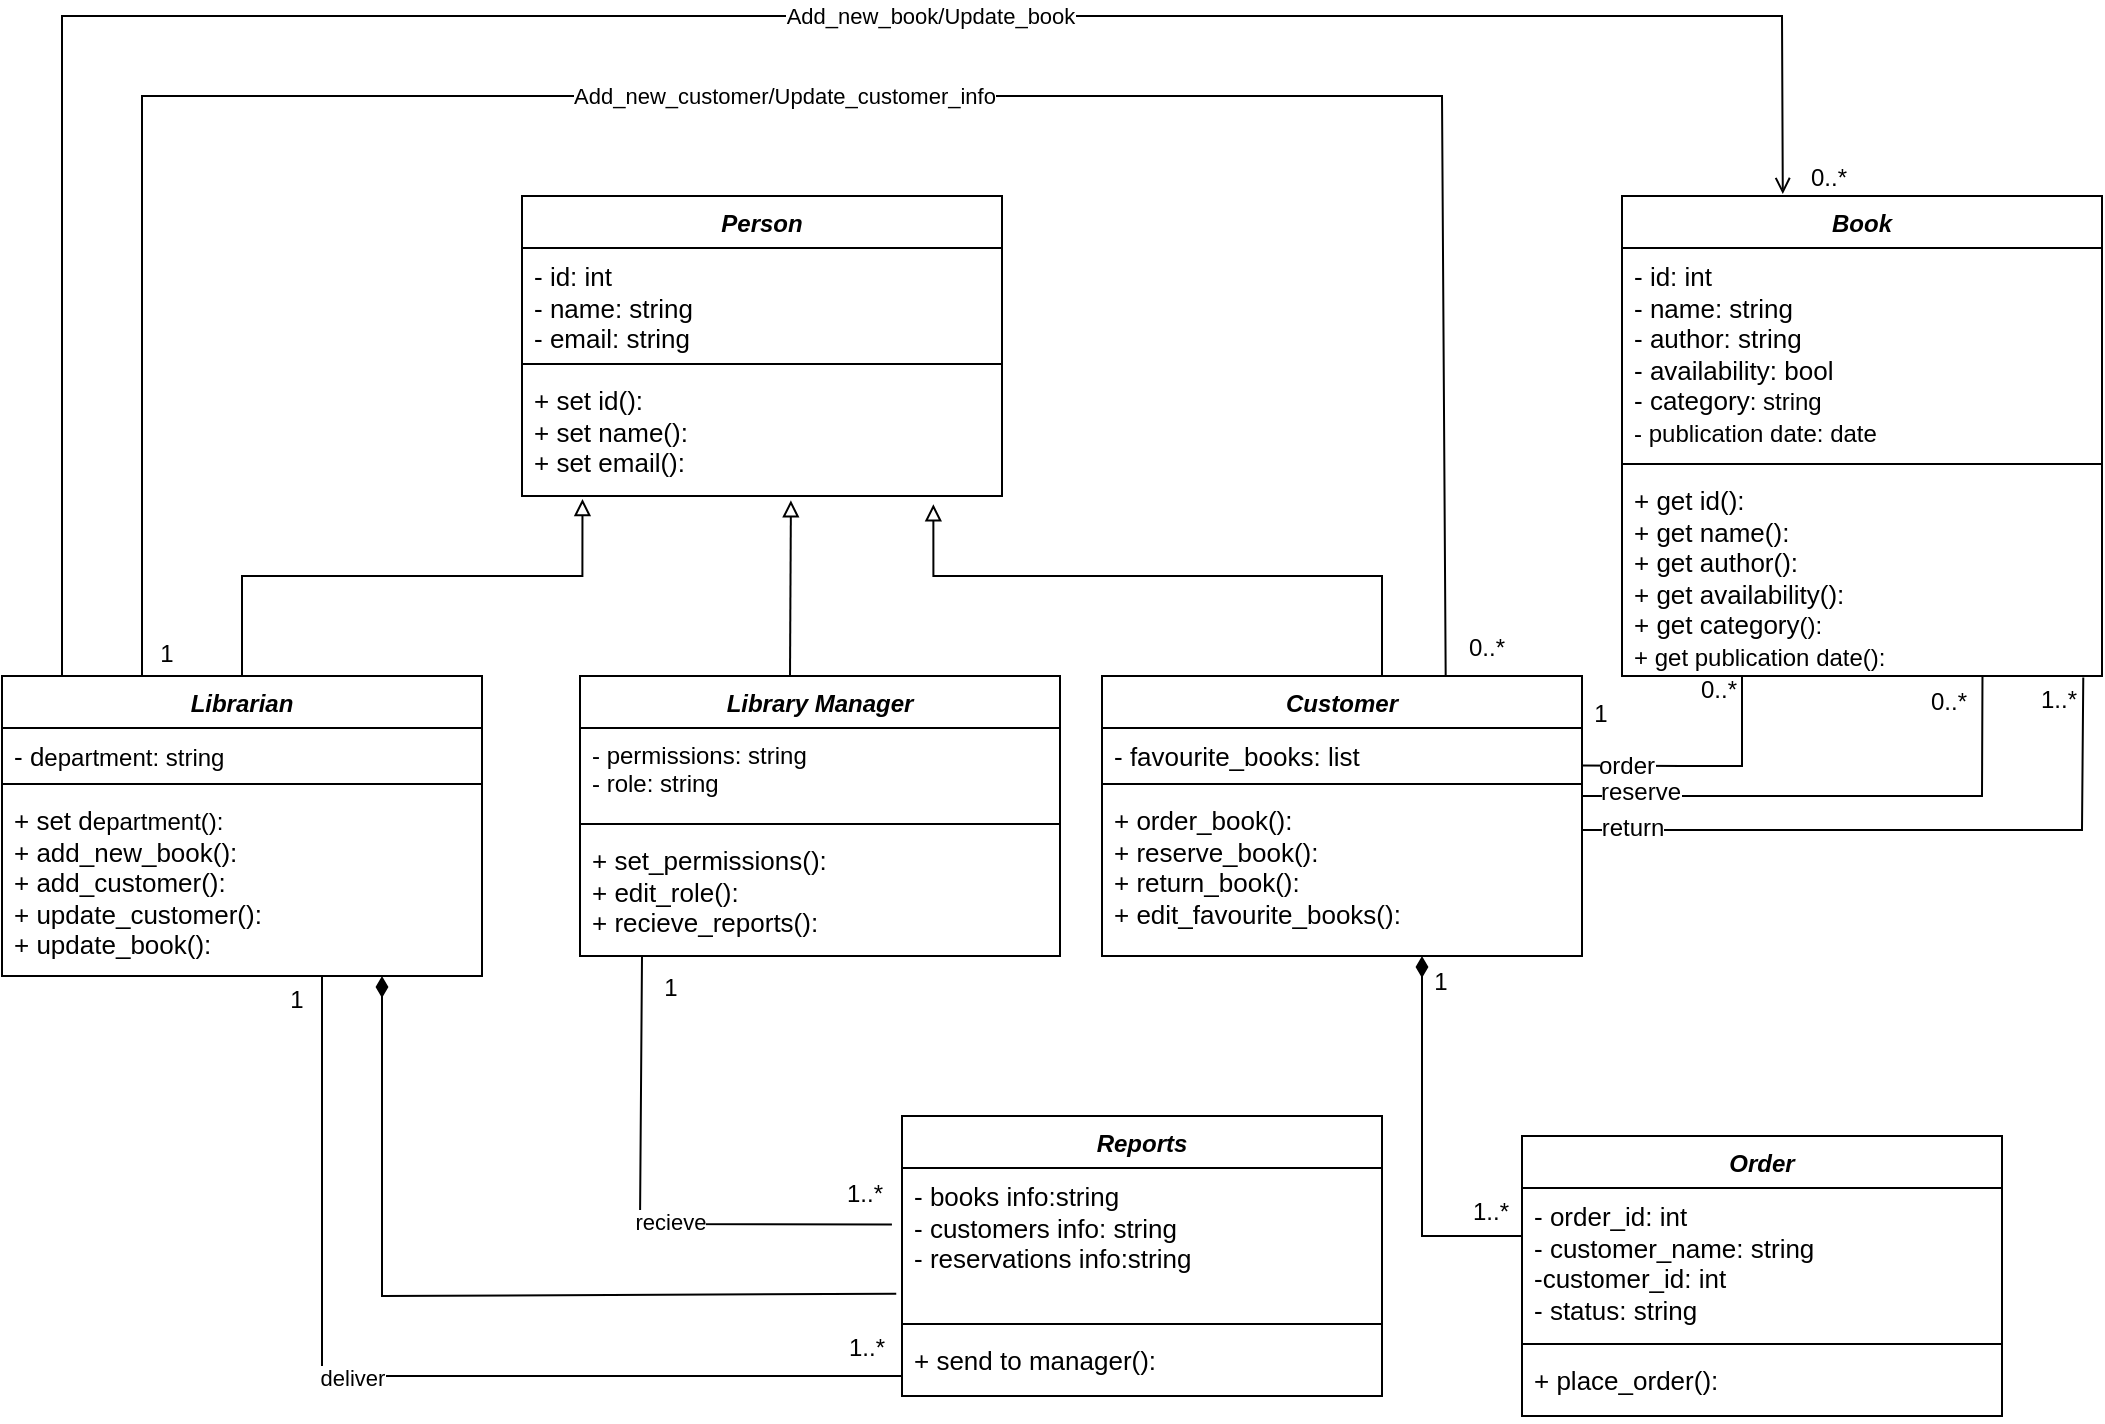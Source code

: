 <mxfile version="24.2.5" type="device">
  <diagram name="Page-1" id="64BdEkmv2L7eCBl4_PBW">
    <mxGraphModel dx="1050" dy="629" grid="1" gridSize="10" guides="1" tooltips="1" connect="1" arrows="1" fold="1" page="1" pageScale="1" pageWidth="1169" pageHeight="827" math="0" shadow="0">
      <root>
        <mxCell id="0" />
        <mxCell id="1" parent="0" />
        <mxCell id="aCbMJu1DOej3NSSiqK0G-1" value="&lt;i&gt;Person&lt;/i&gt;" style="swimlane;fontStyle=1;align=center;verticalAlign=top;childLayout=stackLayout;horizontal=1;startSize=26;horizontalStack=0;resizeParent=1;resizeParentMax=0;resizeLast=0;collapsible=1;marginBottom=0;whiteSpace=wrap;html=1;" parent="1" vertex="1">
          <mxGeometry x="290" y="130" width="240" height="150" as="geometry">
            <mxRectangle x="470" y="170" width="80" height="30" as="alternateBounds" />
          </mxGeometry>
        </mxCell>
        <mxCell id="aCbMJu1DOej3NSSiqK0G-2" value="&lt;font style=&quot;font-size: 13px;&quot;&gt;- id: int&lt;/font&gt;&lt;div style=&quot;font-size: 13px;&quot;&gt;&lt;font style=&quot;font-size: 13px;&quot;&gt;- name: string&lt;/font&gt;&lt;/div&gt;&lt;div style=&quot;font-size: 13px;&quot;&gt;&lt;font style=&quot;font-size: 13px;&quot;&gt;- email: string&lt;/font&gt;&lt;/div&gt;" style="text;strokeColor=none;fillColor=none;align=left;verticalAlign=top;spacingLeft=4;spacingRight=4;overflow=hidden;rotatable=0;points=[[0,0.5],[1,0.5]];portConstraint=eastwest;whiteSpace=wrap;html=1;" parent="aCbMJu1DOej3NSSiqK0G-1" vertex="1">
          <mxGeometry y="26" width="240" height="54" as="geometry" />
        </mxCell>
        <mxCell id="aCbMJu1DOej3NSSiqK0G-3" value="" style="line;strokeWidth=1;fillColor=none;align=left;verticalAlign=middle;spacingTop=-1;spacingLeft=3;spacingRight=3;rotatable=0;labelPosition=right;points=[];portConstraint=eastwest;strokeColor=inherit;" parent="aCbMJu1DOej3NSSiqK0G-1" vertex="1">
          <mxGeometry y="80" width="240" height="8" as="geometry" />
        </mxCell>
        <mxCell id="aCbMJu1DOej3NSSiqK0G-4" value="&lt;font style=&quot;font-size: 13px;&quot;&gt;+ set id():&amp;nbsp;&lt;/font&gt;&lt;div style=&quot;font-size: 13px;&quot;&gt;&lt;font style=&quot;font-size: 13px;&quot;&gt;+ set name():&lt;/font&gt;&lt;/div&gt;&lt;div style=&quot;font-size: 13px;&quot;&gt;&lt;font style=&quot;font-size: 13px;&quot;&gt;+ set email():&lt;/font&gt;&lt;/div&gt;" style="text;strokeColor=none;fillColor=none;align=left;verticalAlign=top;spacingLeft=4;spacingRight=4;overflow=hidden;rotatable=0;points=[[0,0.5],[1,0.5]];portConstraint=eastwest;whiteSpace=wrap;html=1;" parent="aCbMJu1DOej3NSSiqK0G-1" vertex="1">
          <mxGeometry y="88" width="240" height="62" as="geometry" />
        </mxCell>
        <mxCell id="aCbMJu1DOej3NSSiqK0G-13" value="&lt;i&gt;Librarian&lt;/i&gt;" style="swimlane;fontStyle=1;align=center;verticalAlign=top;childLayout=stackLayout;horizontal=1;startSize=26;horizontalStack=0;resizeParent=1;resizeParentMax=0;resizeLast=0;collapsible=1;marginBottom=0;whiteSpace=wrap;html=1;" parent="1" vertex="1">
          <mxGeometry x="30" y="370" width="240" height="150" as="geometry">
            <mxRectangle x="470" y="170" width="80" height="30" as="alternateBounds" />
          </mxGeometry>
        </mxCell>
        <mxCell id="aCbMJu1DOej3NSSiqK0G-14" value="&lt;span style=&quot;font-size: 13px;&quot;&gt;- d&lt;/span&gt;epartment: string&amp;nbsp;" style="text;strokeColor=none;fillColor=none;align=left;verticalAlign=top;spacingLeft=4;spacingRight=4;overflow=hidden;rotatable=0;points=[[0,0.5],[1,0.5]];portConstraint=eastwest;whiteSpace=wrap;html=1;" parent="aCbMJu1DOej3NSSiqK0G-13" vertex="1">
          <mxGeometry y="26" width="240" height="24" as="geometry" />
        </mxCell>
        <mxCell id="aCbMJu1DOej3NSSiqK0G-15" value="" style="line;strokeWidth=1;fillColor=none;align=left;verticalAlign=middle;spacingTop=-1;spacingLeft=3;spacingRight=3;rotatable=0;labelPosition=right;points=[];portConstraint=eastwest;strokeColor=inherit;" parent="aCbMJu1DOej3NSSiqK0G-13" vertex="1">
          <mxGeometry y="50" width="240" height="8" as="geometry" />
        </mxCell>
        <mxCell id="aCbMJu1DOej3NSSiqK0G-16" value="&lt;span style=&quot;font-size: 13px;&quot;&gt;+ set&amp;nbsp;&lt;/span&gt;&lt;span style=&quot;font-size: 13px;&quot;&gt;d&lt;/span&gt;epartment():&lt;span style=&quot;font-size: 13px;&quot;&gt;&amp;nbsp;&lt;/span&gt;&lt;div&gt;&lt;span style=&quot;font-size: 13px;&quot;&gt;+ add_new_book():&lt;/span&gt;&lt;/div&gt;&lt;div&gt;&lt;span style=&quot;font-size: 13px;&quot;&gt;+ add_customer():&lt;/span&gt;&lt;/div&gt;&lt;div&gt;&lt;span style=&quot;font-size: 13px;&quot;&gt;+ update_customer():&lt;/span&gt;&lt;/div&gt;&lt;div&gt;&lt;span style=&quot;font-size: 13px;&quot;&gt;+ update_book():&lt;/span&gt;&lt;/div&gt;&lt;div&gt;&lt;br&gt;&lt;/div&gt;" style="text;strokeColor=none;fillColor=none;align=left;verticalAlign=top;spacingLeft=4;spacingRight=4;overflow=hidden;rotatable=0;points=[[0,0.5],[1,0.5]];portConstraint=eastwest;whiteSpace=wrap;html=1;" parent="aCbMJu1DOej3NSSiqK0G-13" vertex="1">
          <mxGeometry y="58" width="240" height="92" as="geometry" />
        </mxCell>
        <mxCell id="aCbMJu1DOej3NSSiqK0G-17" value="&lt;i&gt;Library Manager&lt;/i&gt;" style="swimlane;fontStyle=1;align=center;verticalAlign=top;childLayout=stackLayout;horizontal=1;startSize=26;horizontalStack=0;resizeParent=1;resizeParentMax=0;resizeLast=0;collapsible=1;marginBottom=0;whiteSpace=wrap;html=1;" parent="1" vertex="1">
          <mxGeometry x="319" y="370" width="240" height="140" as="geometry">
            <mxRectangle x="470" y="170" width="80" height="30" as="alternateBounds" />
          </mxGeometry>
        </mxCell>
        <mxCell id="aCbMJu1DOej3NSSiqK0G-18" value="- permissions: string&lt;div&gt;- role: string&lt;/div&gt;" style="text;strokeColor=none;fillColor=none;align=left;verticalAlign=top;spacingLeft=4;spacingRight=4;overflow=hidden;rotatable=0;points=[[0,0.5],[1,0.5]];portConstraint=eastwest;whiteSpace=wrap;html=1;" parent="aCbMJu1DOej3NSSiqK0G-17" vertex="1">
          <mxGeometry y="26" width="240" height="44" as="geometry" />
        </mxCell>
        <mxCell id="aCbMJu1DOej3NSSiqK0G-19" value="" style="line;strokeWidth=1;fillColor=none;align=left;verticalAlign=middle;spacingTop=-1;spacingLeft=3;spacingRight=3;rotatable=0;labelPosition=right;points=[];portConstraint=eastwest;strokeColor=inherit;" parent="aCbMJu1DOej3NSSiqK0G-17" vertex="1">
          <mxGeometry y="70" width="240" height="8" as="geometry" />
        </mxCell>
        <mxCell id="aCbMJu1DOej3NSSiqK0G-20" value="&lt;span style=&quot;font-size: 13px;&quot;&gt;+ set_permissions():&lt;/span&gt;&lt;div&gt;&lt;span style=&quot;font-size: 13px;&quot;&gt;+ edit_role():&lt;/span&gt;&lt;/div&gt;&lt;div&gt;&lt;span style=&quot;font-size: 13px;&quot;&gt;+ recieve_reports():&lt;/span&gt;&lt;/div&gt;" style="text;strokeColor=none;fillColor=none;align=left;verticalAlign=top;spacingLeft=4;spacingRight=4;overflow=hidden;rotatable=0;points=[[0,0.5],[1,0.5]];portConstraint=eastwest;whiteSpace=wrap;html=1;" parent="aCbMJu1DOej3NSSiqK0G-17" vertex="1">
          <mxGeometry y="78" width="240" height="62" as="geometry" />
        </mxCell>
        <mxCell id="aCbMJu1DOej3NSSiqK0G-35" value="" style="endArrow=block;html=1;rounded=0;jumpSize=6;endFill=0;entryX=0.621;entryY=1.035;entryDx=0;entryDy=0;entryPerimeter=0;strokeWidth=1;" parent="1" edge="1">
          <mxGeometry width="50" height="50" relative="1" as="geometry">
            <mxPoint x="424.0" y="370" as="sourcePoint" />
            <mxPoint x="424.46" y="282.17" as="targetPoint" />
          </mxGeometry>
        </mxCell>
        <mxCell id="aCbMJu1DOej3NSSiqK0G-38" style="edgeStyle=orthogonalEdgeStyle;rounded=0;orthogonalLoop=1;jettySize=auto;html=1;entryX=0.126;entryY=1.024;entryDx=0;entryDy=0;entryPerimeter=0;endArrow=block;endFill=0;" parent="1" source="aCbMJu1DOej3NSSiqK0G-13" target="aCbMJu1DOej3NSSiqK0G-4" edge="1">
          <mxGeometry relative="1" as="geometry">
            <Array as="points">
              <mxPoint x="150" y="320" />
              <mxPoint x="320" y="320" />
            </Array>
          </mxGeometry>
        </mxCell>
        <mxCell id="aCbMJu1DOej3NSSiqK0G-39" style="edgeStyle=orthogonalEdgeStyle;rounded=0;orthogonalLoop=1;jettySize=auto;html=1;entryX=0.857;entryY=1.067;entryDx=0;entryDy=0;entryPerimeter=0;endArrow=block;endFill=0;" parent="1" target="aCbMJu1DOej3NSSiqK0G-4" edge="1">
          <mxGeometry relative="1" as="geometry">
            <mxPoint x="720" y="370" as="sourcePoint" />
            <Array as="points">
              <mxPoint x="720" y="320" />
              <mxPoint x="496" y="320" />
            </Array>
          </mxGeometry>
        </mxCell>
        <mxCell id="aCbMJu1DOej3NSSiqK0G-41" value="&lt;i&gt;Customer&lt;/i&gt;" style="swimlane;fontStyle=1;align=center;verticalAlign=top;childLayout=stackLayout;horizontal=1;startSize=26;horizontalStack=0;resizeParent=1;resizeParentMax=0;resizeLast=0;collapsible=1;marginBottom=0;whiteSpace=wrap;html=1;" parent="1" vertex="1">
          <mxGeometry x="580" y="370" width="240" height="140" as="geometry">
            <mxRectangle x="470" y="170" width="80" height="30" as="alternateBounds" />
          </mxGeometry>
        </mxCell>
        <mxCell id="aCbMJu1DOej3NSSiqK0G-42" value="&lt;span style=&quot;font-size: 13px;&quot;&gt;- favourite_books: list&lt;/span&gt;" style="text;strokeColor=none;fillColor=none;align=left;verticalAlign=top;spacingLeft=4;spacingRight=4;overflow=hidden;rotatable=0;points=[[0,0.5],[1,0.5]];portConstraint=eastwest;whiteSpace=wrap;html=1;" parent="aCbMJu1DOej3NSSiqK0G-41" vertex="1">
          <mxGeometry y="26" width="240" height="24" as="geometry" />
        </mxCell>
        <mxCell id="aCbMJu1DOej3NSSiqK0G-43" value="" style="line;strokeWidth=1;fillColor=none;align=left;verticalAlign=middle;spacingTop=-1;spacingLeft=3;spacingRight=3;rotatable=0;labelPosition=right;points=[];portConstraint=eastwest;strokeColor=inherit;" parent="aCbMJu1DOej3NSSiqK0G-41" vertex="1">
          <mxGeometry y="50" width="240" height="8" as="geometry" />
        </mxCell>
        <mxCell id="aCbMJu1DOej3NSSiqK0G-44" value="&lt;span style=&quot;font-size: 13px;&quot;&gt;+ order_book():&lt;/span&gt;&lt;div&gt;&lt;span style=&quot;font-size: 13px;&quot;&gt;+ reserve_book():&lt;/span&gt;&lt;/div&gt;&lt;div&gt;&lt;span style=&quot;font-size: 13px;&quot;&gt;+ return_book():&lt;/span&gt;&lt;/div&gt;&lt;div&gt;&lt;span style=&quot;font-size: 13px;&quot;&gt;+ edit_favourite_books():&lt;/span&gt;&lt;/div&gt;" style="text;strokeColor=none;fillColor=none;align=left;verticalAlign=top;spacingLeft=4;spacingRight=4;overflow=hidden;rotatable=0;points=[[0,0.5],[1,0.5]];portConstraint=eastwest;whiteSpace=wrap;html=1;" parent="aCbMJu1DOej3NSSiqK0G-41" vertex="1">
          <mxGeometry y="58" width="240" height="82" as="geometry" />
        </mxCell>
        <mxCell id="aCbMJu1DOej3NSSiqK0G-45" value="&lt;i&gt;Book&lt;/i&gt;" style="swimlane;fontStyle=1;align=center;verticalAlign=top;childLayout=stackLayout;horizontal=1;startSize=26;horizontalStack=0;resizeParent=1;resizeParentMax=0;resizeLast=0;collapsible=1;marginBottom=0;whiteSpace=wrap;html=1;" parent="1" vertex="1">
          <mxGeometry x="840" y="130" width="240" height="240" as="geometry">
            <mxRectangle x="470" y="170" width="80" height="30" as="alternateBounds" />
          </mxGeometry>
        </mxCell>
        <mxCell id="aCbMJu1DOej3NSSiqK0G-46" value="&lt;font style=&quot;font-size: 13px;&quot;&gt;- id: int&lt;/font&gt;&lt;div style=&quot;font-size: 13px;&quot;&gt;&lt;font style=&quot;font-size: 13px;&quot;&gt;- name: string&lt;/font&gt;&lt;/div&gt;&lt;div style=&quot;font-size: 13px;&quot;&gt;&lt;font style=&quot;font-size: 13px;&quot;&gt;- author: string&lt;/font&gt;&lt;/div&gt;&lt;div style=&quot;font-size: 13px;&quot;&gt;&lt;font style=&quot;font-size: 13px;&quot;&gt;- availability: bool&lt;/font&gt;&lt;/div&gt;&lt;div style=&quot;font-size: 13px;&quot;&gt;&lt;span style=&quot;background-color: initial;&quot;&gt;- c&lt;/span&gt;ategory&lt;span style=&quot;background-color: initial; font-size: 12px;&quot;&gt;: string&amp;nbsp;&lt;/span&gt;&lt;/div&gt;&lt;div style=&quot;font-size: 13px;&quot;&gt;&lt;span style=&quot;background-color: initial; font-size: 12px;&quot;&gt;- p&lt;/span&gt;&lt;span style=&quot;background-color: initial; font-size: 12px;&quot;&gt;ublication date: date&lt;/span&gt;&lt;/div&gt;" style="text;strokeColor=none;fillColor=none;align=left;verticalAlign=top;spacingLeft=4;spacingRight=4;overflow=hidden;rotatable=0;points=[[0,0.5],[1,0.5]];portConstraint=eastwest;whiteSpace=wrap;html=1;" parent="aCbMJu1DOej3NSSiqK0G-45" vertex="1">
          <mxGeometry y="26" width="240" height="104" as="geometry" />
        </mxCell>
        <mxCell id="aCbMJu1DOej3NSSiqK0G-47" value="" style="line;strokeWidth=1;fillColor=none;align=left;verticalAlign=middle;spacingTop=-1;spacingLeft=3;spacingRight=3;rotatable=0;labelPosition=right;points=[];portConstraint=eastwest;strokeColor=inherit;" parent="aCbMJu1DOej3NSSiqK0G-45" vertex="1">
          <mxGeometry y="130" width="240" height="8" as="geometry" />
        </mxCell>
        <mxCell id="aCbMJu1DOej3NSSiqK0G-48" value="&lt;font style=&quot;font-size: 13px;&quot;&gt;+ get id():&amp;nbsp;&lt;/font&gt;&lt;div style=&quot;font-size: 13px;&quot;&gt;&lt;font style=&quot;font-size: 13px;&quot;&gt;+ get name():&lt;/font&gt;&lt;/div&gt;&lt;div style=&quot;font-size: 13px;&quot;&gt;&lt;font style=&quot;font-size: 13px;&quot;&gt;+ get author():&lt;/font&gt;&lt;/div&gt;&lt;div style=&quot;font-size: 13px;&quot;&gt;&lt;font style=&quot;font-size: 13px;&quot;&gt;+ get&amp;nbsp;&lt;/font&gt;&lt;span style=&quot;background-color: initial;&quot;&gt;availability():&lt;/span&gt;&lt;/div&gt;&lt;div style=&quot;font-size: 13px;&quot;&gt;&lt;span style=&quot;background-color: initial;&quot;&gt;+ get c&lt;/span&gt;ategory&lt;span style=&quot;background-color: initial; font-size: 12px;&quot;&gt;():&lt;/span&gt;&lt;/div&gt;&lt;div style=&quot;font-size: 13px;&quot;&gt;&lt;span style=&quot;background-color: initial; font-size: 12px;&quot;&gt;+ get p&lt;/span&gt;&lt;span style=&quot;background-color: initial; font-size: 12px;&quot;&gt;ublication date():&lt;/span&gt;&lt;/div&gt;" style="text;strokeColor=none;fillColor=none;align=left;verticalAlign=top;spacingLeft=4;spacingRight=4;overflow=hidden;rotatable=0;points=[[0,0.5],[1,0.5]];portConstraint=eastwest;whiteSpace=wrap;html=1;" parent="aCbMJu1DOej3NSSiqK0G-45" vertex="1">
          <mxGeometry y="138" width="240" height="102" as="geometry" />
        </mxCell>
        <mxCell id="aCbMJu1DOej3NSSiqK0G-49" value="&lt;i&gt;Order&lt;/i&gt;" style="swimlane;fontStyle=1;align=center;verticalAlign=top;childLayout=stackLayout;horizontal=1;startSize=26;horizontalStack=0;resizeParent=1;resizeParentMax=0;resizeLast=0;collapsible=1;marginBottom=0;whiteSpace=wrap;html=1;" parent="1" vertex="1">
          <mxGeometry x="790" y="600" width="240" height="140" as="geometry">
            <mxRectangle x="470" y="170" width="80" height="30" as="alternateBounds" />
          </mxGeometry>
        </mxCell>
        <mxCell id="aCbMJu1DOej3NSSiqK0G-50" value="&lt;span style=&quot;font-size: 13px;&quot;&gt;- order_id: int&lt;/span&gt;&lt;div&gt;&lt;span style=&quot;font-size: 13px;&quot;&gt;- customer_name: string&lt;/span&gt;&lt;/div&gt;&lt;div&gt;&lt;span style=&quot;font-size: 13px;&quot;&gt;-customer_id: int&lt;/span&gt;&lt;/div&gt;&lt;div&gt;&lt;span style=&quot;font-size: 13px;&quot;&gt;- status: string&amp;nbsp;&lt;/span&gt;&lt;/div&gt;" style="text;strokeColor=none;fillColor=none;align=left;verticalAlign=top;spacingLeft=4;spacingRight=4;overflow=hidden;rotatable=0;points=[[0,0.5],[1,0.5]];portConstraint=eastwest;whiteSpace=wrap;html=1;" parent="aCbMJu1DOej3NSSiqK0G-49" vertex="1">
          <mxGeometry y="26" width="240" height="74" as="geometry" />
        </mxCell>
        <mxCell id="aCbMJu1DOej3NSSiqK0G-51" value="" style="line;strokeWidth=1;fillColor=none;align=left;verticalAlign=middle;spacingTop=-1;spacingLeft=3;spacingRight=3;rotatable=0;labelPosition=right;points=[];portConstraint=eastwest;strokeColor=inherit;" parent="aCbMJu1DOej3NSSiqK0G-49" vertex="1">
          <mxGeometry y="100" width="240" height="8" as="geometry" />
        </mxCell>
        <mxCell id="aCbMJu1DOej3NSSiqK0G-52" value="&lt;span style=&quot;font-size: 13px;&quot;&gt;+ place_order():&lt;/span&gt;" style="text;strokeColor=none;fillColor=none;align=left;verticalAlign=top;spacingLeft=4;spacingRight=4;overflow=hidden;rotatable=0;points=[[0,0.5],[1,0.5]];portConstraint=eastwest;whiteSpace=wrap;html=1;" parent="aCbMJu1DOej3NSSiqK0G-49" vertex="1">
          <mxGeometry y="108" width="240" height="32" as="geometry" />
        </mxCell>
        <mxCell id="aCbMJu1DOej3NSSiqK0G-57" value="" style="endArrow=diamondThin;startArrow=none;endFill=1;startFill=0;endSize=8;html=1;labelBackgroundColor=none;rounded=0;" parent="1" edge="1">
          <mxGeometry width="160" relative="1" as="geometry">
            <mxPoint x="790" y="650" as="sourcePoint" />
            <mxPoint x="740" y="510" as="targetPoint" />
            <Array as="points">
              <mxPoint x="740" y="650" />
            </Array>
          </mxGeometry>
        </mxCell>
        <mxCell id="aCbMJu1DOej3NSSiqK0G-66" value="" style="endArrow=none;html=1;rounded=0;entryX=0.961;entryY=1.037;entryDx=0;entryDy=0;entryPerimeter=0;" parent="1" edge="1">
          <mxGeometry width="50" height="50" relative="1" as="geometry">
            <mxPoint x="820" y="447" as="sourcePoint" />
            <mxPoint x="1070.64" y="370.774" as="targetPoint" />
            <Array as="points">
              <mxPoint x="860" y="447" />
              <mxPoint x="970" y="447" />
              <mxPoint x="1030" y="447" />
              <mxPoint x="1060" y="447" />
              <mxPoint x="1070" y="447" />
            </Array>
          </mxGeometry>
        </mxCell>
        <mxCell id="aCbMJu1DOej3NSSiqK0G-74" value="return" style="edgeLabel;html=1;align=center;verticalAlign=middle;resizable=0;points=[];fontSize=12;" parent="aCbMJu1DOej3NSSiqK0G-66" vertex="1" connectable="0">
          <mxGeometry x="-0.875" relative="1" as="geometry">
            <mxPoint x="4" y="-1" as="offset" />
          </mxGeometry>
        </mxCell>
        <mxCell id="aCbMJu1DOej3NSSiqK0G-68" value="" style="endArrow=none;html=1;rounded=0;entryX=0.751;entryY=1.004;entryDx=0;entryDy=0;entryPerimeter=0;" parent="1" target="aCbMJu1DOej3NSSiqK0G-48" edge="1">
          <mxGeometry width="50" height="50" relative="1" as="geometry">
            <mxPoint x="820" y="430" as="sourcePoint" />
            <mxPoint x="900" y="430" as="targetPoint" />
            <Array as="points">
              <mxPoint x="920" y="430" />
              <mxPoint x="980" y="430" />
              <mxPoint x="1010" y="430" />
              <mxPoint x="1020" y="430" />
            </Array>
          </mxGeometry>
        </mxCell>
        <mxCell id="aCbMJu1DOej3NSSiqK0G-73" value="reserve" style="edgeLabel;html=1;align=center;verticalAlign=middle;resizable=0;points=[];fontSize=12;" parent="aCbMJu1DOej3NSSiqK0G-68" vertex="1" connectable="0">
          <mxGeometry x="-0.862" y="-1" relative="1" as="geometry">
            <mxPoint x="11" y="-3" as="offset" />
          </mxGeometry>
        </mxCell>
        <mxCell id="aCbMJu1DOej3NSSiqK0G-69" value="" style="endArrow=none;html=1;rounded=0;" parent="1" edge="1">
          <mxGeometry width="50" height="50" relative="1" as="geometry">
            <mxPoint x="820" y="414.7" as="sourcePoint" />
            <mxPoint x="900" y="370" as="targetPoint" />
            <Array as="points">
              <mxPoint x="870" y="415" />
              <mxPoint x="900" y="415" />
            </Array>
          </mxGeometry>
        </mxCell>
        <mxCell id="aCbMJu1DOej3NSSiqK0G-70" value="order" style="edgeLabel;html=1;align=center;verticalAlign=middle;resizable=0;points=[];fontSize=12;" parent="aCbMJu1DOej3NSSiqK0G-69" vertex="1" connectable="0">
          <mxGeometry x="-0.917" y="3" relative="1" as="geometry">
            <mxPoint x="17" y="3" as="offset" />
          </mxGeometry>
        </mxCell>
        <mxCell id="aCbMJu1DOej3NSSiqK0G-75" value="" style="endArrow=none;html=1;rounded=0;entryX=-0.021;entryY=0.381;entryDx=0;entryDy=0;entryPerimeter=0;" parent="1" target="eSUS-dn6l8ipVDEC-dCX-3" edge="1">
          <mxGeometry width="50" height="50" relative="1" as="geometry">
            <mxPoint x="350" y="510" as="sourcePoint" />
            <mxPoint x="440" y="630" as="targetPoint" />
            <Array as="points">
              <mxPoint x="349" y="644" />
            </Array>
          </mxGeometry>
        </mxCell>
        <mxCell id="aCbMJu1DOej3NSSiqK0G-76" value="recieve" style="edgeLabel;html=1;align=center;verticalAlign=middle;resizable=0;points=[];container=0;" parent="aCbMJu1DOej3NSSiqK0G-75" vertex="1" connectable="0">
          <mxGeometry x="-0.051" relative="1" as="geometry">
            <mxPoint x="15" y="9" as="offset" />
          </mxGeometry>
        </mxCell>
        <mxCell id="eSUS-dn6l8ipVDEC-dCX-2" value="&lt;i&gt;Reports&lt;/i&gt;" style="swimlane;fontStyle=1;align=center;verticalAlign=top;childLayout=stackLayout;horizontal=1;startSize=26;horizontalStack=0;resizeParent=1;resizeParentMax=0;resizeLast=0;collapsible=1;marginBottom=0;whiteSpace=wrap;html=1;" parent="1" vertex="1">
          <mxGeometry x="480" y="590" width="240" height="140" as="geometry">
            <mxRectangle x="470" y="170" width="80" height="30" as="alternateBounds" />
          </mxGeometry>
        </mxCell>
        <mxCell id="eSUS-dn6l8ipVDEC-dCX-3" value="&lt;span style=&quot;font-size: 13px;&quot;&gt;- books info:string&lt;/span&gt;&lt;div&gt;&lt;span style=&quot;font-size: 13px;&quot;&gt;- customers info: string&amp;nbsp;&lt;/span&gt;&lt;/div&gt;&lt;div&gt;&lt;span style=&quot;font-size: 13px;&quot;&gt;- reservations info:string&amp;nbsp;&lt;/span&gt;&lt;/div&gt;" style="text;strokeColor=none;fillColor=none;align=left;verticalAlign=top;spacingLeft=4;spacingRight=4;overflow=hidden;rotatable=0;points=[[0,0.5],[1,0.5]];portConstraint=eastwest;whiteSpace=wrap;html=1;" parent="eSUS-dn6l8ipVDEC-dCX-2" vertex="1">
          <mxGeometry y="26" width="240" height="74" as="geometry" />
        </mxCell>
        <mxCell id="eSUS-dn6l8ipVDEC-dCX-4" value="" style="line;strokeWidth=1;fillColor=none;align=left;verticalAlign=middle;spacingTop=-1;spacingLeft=3;spacingRight=3;rotatable=0;labelPosition=right;points=[];portConstraint=eastwest;strokeColor=inherit;" parent="eSUS-dn6l8ipVDEC-dCX-2" vertex="1">
          <mxGeometry y="100" width="240" height="8" as="geometry" />
        </mxCell>
        <mxCell id="eSUS-dn6l8ipVDEC-dCX-5" value="&lt;span style=&quot;font-size: 13px;&quot;&gt;+ send to manager():&lt;/span&gt;" style="text;strokeColor=none;fillColor=none;align=left;verticalAlign=top;spacingLeft=4;spacingRight=4;overflow=hidden;rotatable=0;points=[[0,0.5],[1,0.5]];portConstraint=eastwest;whiteSpace=wrap;html=1;" parent="eSUS-dn6l8ipVDEC-dCX-2" vertex="1">
          <mxGeometry y="108" width="240" height="32" as="geometry" />
        </mxCell>
        <mxCell id="eSUS-dn6l8ipVDEC-dCX-8" value="" style="endArrow=none;html=1;rounded=0;" parent="1" edge="1">
          <mxGeometry width="50" height="50" relative="1" as="geometry">
            <mxPoint x="190" y="520" as="sourcePoint" />
            <mxPoint x="480" y="720" as="targetPoint" />
            <Array as="points">
              <mxPoint x="190" y="720" />
              <mxPoint x="340" y="720" />
            </Array>
          </mxGeometry>
        </mxCell>
        <mxCell id="eSUS-dn6l8ipVDEC-dCX-9" value="deliver" style="edgeLabel;html=1;align=center;verticalAlign=middle;resizable=0;points=[];" parent="eSUS-dn6l8ipVDEC-dCX-8" vertex="1" connectable="0">
          <mxGeometry x="-0.149" y="1" relative="1" as="geometry">
            <mxPoint x="6" y="2" as="offset" />
          </mxGeometry>
        </mxCell>
        <mxCell id="eSUS-dn6l8ipVDEC-dCX-11" value="" style="endArrow=diamondThin;startArrow=none;endFill=1;startFill=0;endSize=8;html=1;labelBackgroundColor=none;rounded=0;exitX=-0.012;exitY=0.849;exitDx=0;exitDy=0;exitPerimeter=0;" parent="1" source="eSUS-dn6l8ipVDEC-dCX-3" edge="1">
          <mxGeometry width="160" relative="1" as="geometry">
            <mxPoint x="460" y="660" as="sourcePoint" />
            <mxPoint x="220" y="520" as="targetPoint" />
            <Array as="points">
              <mxPoint x="220" y="680" />
            </Array>
          </mxGeometry>
        </mxCell>
        <mxCell id="eSUS-dn6l8ipVDEC-dCX-12" value="" style="endArrow=open;html=1;rounded=0;entryX=0.335;entryY=-0.004;entryDx=0;entryDy=0;entryPerimeter=0;endFill=0;" parent="1" target="aCbMJu1DOej3NSSiqK0G-45" edge="1">
          <mxGeometry width="50" height="50" relative="1" as="geometry">
            <mxPoint x="60" y="370" as="sourcePoint" />
            <mxPoint x="920" y="120" as="targetPoint" />
            <Array as="points">
              <mxPoint x="60" y="40" />
              <mxPoint x="340" y="40" />
              <mxPoint x="580" y="40" />
              <mxPoint x="750" y="40" />
              <mxPoint x="840" y="40" />
              <mxPoint x="920" y="40" />
            </Array>
          </mxGeometry>
        </mxCell>
        <mxCell id="eSUS-dn6l8ipVDEC-dCX-13" value="Add_new_book/Update_book" style="edgeLabel;html=1;align=center;verticalAlign=middle;resizable=0;points=[];" parent="eSUS-dn6l8ipVDEC-dCX-12" vertex="1" connectable="0">
          <mxGeometry x="0.195" y="-3" relative="1" as="geometry">
            <mxPoint y="-3" as="offset" />
          </mxGeometry>
        </mxCell>
        <mxCell id="eSUS-dn6l8ipVDEC-dCX-14" value="" style="endArrow=none;html=1;rounded=0;entryX=0.716;entryY=-0.001;entryDx=0;entryDy=0;entryPerimeter=0;" parent="1" target="aCbMJu1DOej3NSSiqK0G-41" edge="1">
          <mxGeometry width="50" height="50" relative="1" as="geometry">
            <mxPoint x="100" y="370" as="sourcePoint" />
            <mxPoint x="760" y="360" as="targetPoint" />
            <Array as="points">
              <mxPoint x="100" y="80" />
              <mxPoint x="590" y="80" />
              <mxPoint x="750" y="80" />
            </Array>
          </mxGeometry>
        </mxCell>
        <mxCell id="eSUS-dn6l8ipVDEC-dCX-15" value="Add_new_customer/Update_customer_info" style="edgeLabel;html=1;align=center;verticalAlign=middle;resizable=0;points=[];" parent="eSUS-dn6l8ipVDEC-dCX-14" vertex="1" connectable="0">
          <mxGeometry x="0.019" y="-4" relative="1" as="geometry">
            <mxPoint x="-16" y="-4" as="offset" />
          </mxGeometry>
        </mxCell>
        <mxCell id="eSUS-dn6l8ipVDEC-dCX-18" value="1" style="text;html=1;align=center;verticalAlign=middle;resizable=0;points=[];autosize=1;strokeColor=none;fillColor=none;" parent="1" vertex="1">
          <mxGeometry x="734" y="508" width="30" height="30" as="geometry" />
        </mxCell>
        <mxCell id="eSUS-dn6l8ipVDEC-dCX-19" value="1..*" style="text;html=1;align=center;verticalAlign=middle;resizable=0;points=[];autosize=1;strokeColor=none;fillColor=none;" parent="1" vertex="1">
          <mxGeometry x="754" y="623" width="40" height="30" as="geometry" />
        </mxCell>
        <mxCell id="eSUS-dn6l8ipVDEC-dCX-20" value="1..*" style="text;html=1;align=center;verticalAlign=middle;resizable=0;points=[];autosize=1;strokeColor=none;fillColor=none;" parent="1" vertex="1">
          <mxGeometry x="441" y="614" width="40" height="30" as="geometry" />
        </mxCell>
        <mxCell id="eSUS-dn6l8ipVDEC-dCX-21" value="1" style="text;html=1;align=center;verticalAlign=middle;resizable=0;points=[];autosize=1;strokeColor=none;fillColor=none;" parent="1" vertex="1">
          <mxGeometry x="349" y="511" width="30" height="30" as="geometry" />
        </mxCell>
        <mxCell id="eSUS-dn6l8ipVDEC-dCX-22" value="1" style="text;html=1;align=center;verticalAlign=middle;resizable=0;points=[];autosize=1;strokeColor=none;fillColor=none;" parent="1" vertex="1">
          <mxGeometry x="814" y="374" width="30" height="30" as="geometry" />
        </mxCell>
        <mxCell id="eSUS-dn6l8ipVDEC-dCX-25" value="0..*" style="text;html=1;align=center;verticalAlign=middle;resizable=0;points=[];autosize=1;strokeColor=none;fillColor=none;" parent="1" vertex="1">
          <mxGeometry x="868" y="362" width="40" height="30" as="geometry" />
        </mxCell>
        <mxCell id="eSUS-dn6l8ipVDEC-dCX-26" value="0..*" style="text;html=1;align=center;verticalAlign=middle;resizable=0;points=[];autosize=1;strokeColor=none;fillColor=none;" parent="1" vertex="1">
          <mxGeometry x="983" y="368" width="40" height="30" as="geometry" />
        </mxCell>
        <mxCell id="eSUS-dn6l8ipVDEC-dCX-27" value="1..*" style="text;html=1;align=center;verticalAlign=middle;resizable=0;points=[];autosize=1;strokeColor=none;fillColor=none;" parent="1" vertex="1">
          <mxGeometry x="1038" y="367" width="40" height="30" as="geometry" />
        </mxCell>
        <mxCell id="eSUS-dn6l8ipVDEC-dCX-28" value="1..*" style="text;html=1;align=center;verticalAlign=middle;resizable=0;points=[];autosize=1;strokeColor=none;fillColor=none;" parent="1" vertex="1">
          <mxGeometry x="442" y="691" width="40" height="30" as="geometry" />
        </mxCell>
        <mxCell id="eSUS-dn6l8ipVDEC-dCX-29" value="1" style="text;html=1;align=center;verticalAlign=middle;resizable=0;points=[];autosize=1;strokeColor=none;fillColor=none;" parent="1" vertex="1">
          <mxGeometry x="162" y="517" width="30" height="30" as="geometry" />
        </mxCell>
        <mxCell id="eSUS-dn6l8ipVDEC-dCX-31" value="0..*" style="text;html=1;align=center;verticalAlign=middle;resizable=0;points=[];autosize=1;strokeColor=none;fillColor=none;" parent="1" vertex="1">
          <mxGeometry x="752" y="341" width="40" height="30" as="geometry" />
        </mxCell>
        <mxCell id="eSUS-dn6l8ipVDEC-dCX-32" value="0..*" style="text;html=1;align=center;verticalAlign=middle;resizable=0;points=[];autosize=1;strokeColor=none;fillColor=none;fontStyle=0" parent="1" vertex="1">
          <mxGeometry x="923" y="106" width="40" height="30" as="geometry" />
        </mxCell>
        <mxCell id="MJSr_1m97sUTgyB9JPxL-1" value="1" style="text;html=1;align=center;verticalAlign=middle;resizable=0;points=[];autosize=1;strokeColor=none;fillColor=none;" vertex="1" parent="1">
          <mxGeometry x="97" y="344" width="30" height="30" as="geometry" />
        </mxCell>
      </root>
    </mxGraphModel>
  </diagram>
</mxfile>

